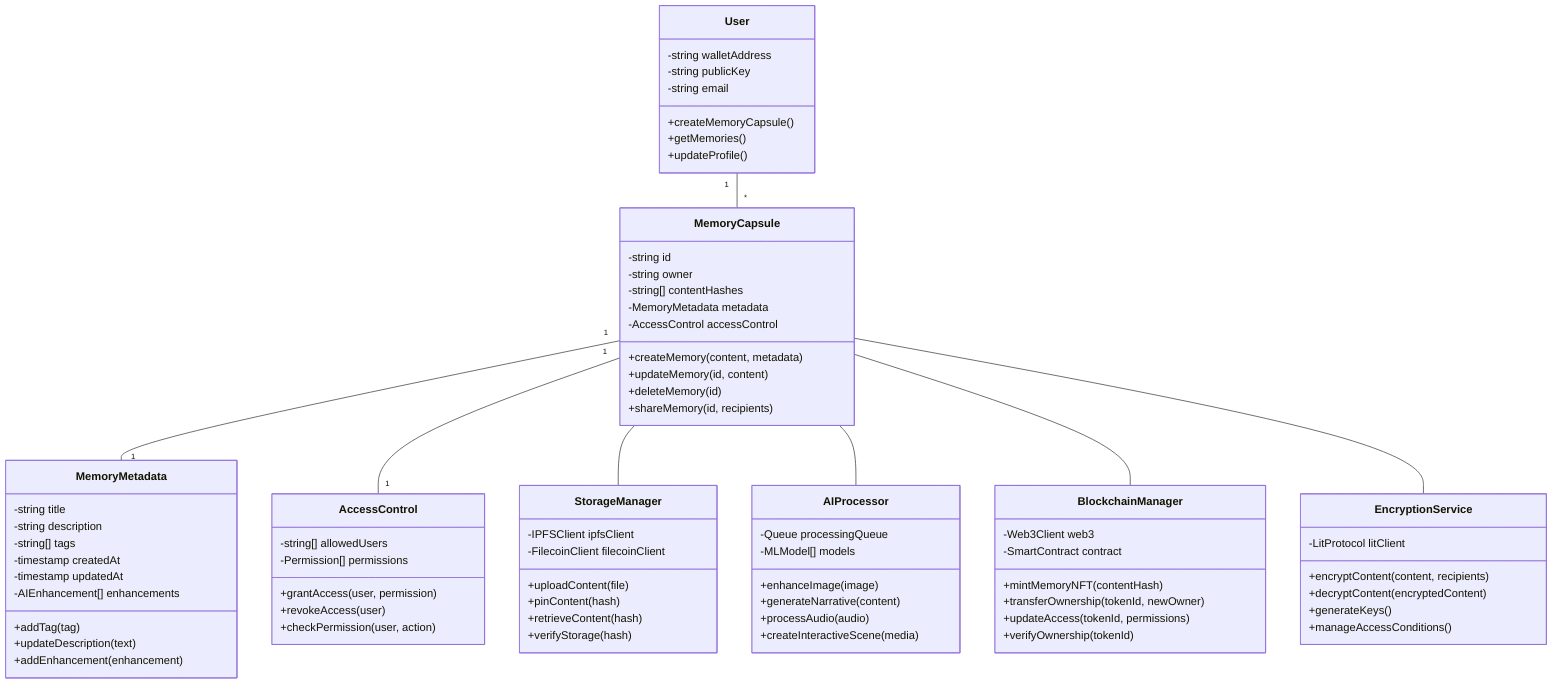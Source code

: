 classDiagram
    class User {
        -string walletAddress
        -string publicKey
        -string email
        +createMemoryCapsule()
        +getMemories()
        +updateProfile()
    }

    class MemoryCapsule {
        -string id
        -string owner
        -string[] contentHashes
        -MemoryMetadata metadata
        -AccessControl accessControl
        +createMemory(content, metadata)
        +updateMemory(id, content)
        +deleteMemory(id)
        +shareMemory(id, recipients)
    }

    class MemoryMetadata {
        -string title
        -string description
        -string[] tags
        -timestamp createdAt
        -timestamp updatedAt
        -AIEnhancement[] enhancements
        +addTag(tag)
        +updateDescription(text)
        +addEnhancement(enhancement)
    }

    class StorageManager {
        -IPFSClient ipfsClient
        -FilecoinClient filecoinClient
        +uploadContent(file)
        +pinContent(hash)
        +retrieveContent(hash)
        +verifyStorage(hash)
    }

    class AIProcessor {
        -Queue processingQueue
        -MLModel[] models
        +enhanceImage(image)
        +generateNarrative(content)
        +processAudio(audio)
        +createInteractiveScene(media)
    }

    class BlockchainManager {
        -Web3Client web3
        -SmartContract contract
        +mintMemoryNFT(contentHash)
        +transferOwnership(tokenId, newOwner)
        +updateAccess(tokenId, permissions)
        +verifyOwnership(tokenId)
    }

    class AccessControl {
        -string[] allowedUsers
        -Permission[] permissions
        +grantAccess(user, permission)
        +revokeAccess(user)
        +checkPermission(user, action)
    }

    class EncryptionService {
        -LitProtocol litClient
        +encryptContent(content, recipients)
        +decryptContent(encryptedContent)
        +generateKeys()
        +manageAccessConditions()
    }

    User "1" -- "*" MemoryCapsule
    MemoryCapsule "1" -- "1" MemoryMetadata
    MemoryCapsule "1" -- "1" AccessControl
    MemoryCapsule -- StorageManager
    MemoryCapsule -- AIProcessor
    MemoryCapsule -- BlockchainManager
    MemoryCapsule -- EncryptionService